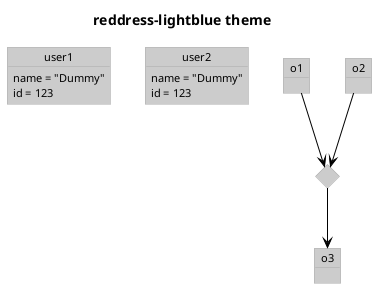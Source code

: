 ' Do not edit
' Theme Gallery
' autogenerated by script
'
@startuml
!theme reddress-lightblue
title reddress-lightblue theme

object user1
user1 : name = "Dummy"
user1 : id = 123

object user2 {
  name = "Dummy"
  id = 123
}

object o1
object o2
diamond dia
object o3

o1  --> dia
o2  --> dia
dia --> o3
@enduml
